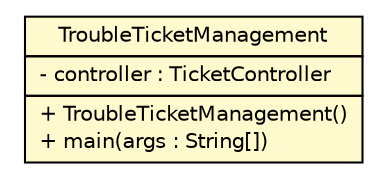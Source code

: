 #!/usr/local/bin/dot
#
# Class diagram 
# Generated by UMLGraph version 5.4 (http://www.umlgraph.org/)
#

digraph G {
	edge [fontname="Helvetica",fontsize=10,labelfontname="Helvetica",labelfontsize=10];
	node [fontname="Helvetica",fontsize=10,shape=plaintext];
	nodesep=0.25;
	ranksep=0.5;
	// de.articmodding.TroubleTicket.TroubleTicketManagement
	c135 [label=<<table title="de.articmodding.TroubleTicket.TroubleTicketManagement" border="0" cellborder="1" cellspacing="0" cellpadding="2" port="p" bgcolor="lemonChiffon" href="./TroubleTicketManagement.html">
		<tr><td><table border="0" cellspacing="0" cellpadding="1">
<tr><td align="center" balign="center"> TroubleTicketManagement </td></tr>
		</table></td></tr>
		<tr><td><table border="0" cellspacing="0" cellpadding="1">
<tr><td align="left" balign="left"> - controller : TicketController </td></tr>
		</table></td></tr>
		<tr><td><table border="0" cellspacing="0" cellpadding="1">
<tr><td align="left" balign="left"> + TroubleTicketManagement() </td></tr>
<tr><td align="left" balign="left"> + main(args : String[]) </td></tr>
		</table></td></tr>
		</table>>, URL="./TroubleTicketManagement.html", fontname="Helvetica", fontcolor="black", fontsize=10.0];
}

